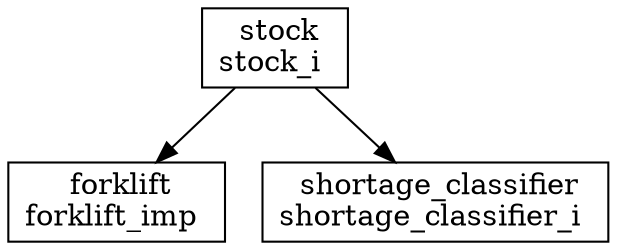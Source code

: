 digraph {
forklift_imp [ label=" forklift\nforklift_imp " shape= box ]
shortage_classifier_i [ label=" shortage_classifier\nshortage_classifier_i " shape= box ]
stock_i [ label=" stock\nstock_i " shape= box ]

"stock_i" -> "forklift_imp" []
"stock_i" -> "shortage_classifier_i" []
}
